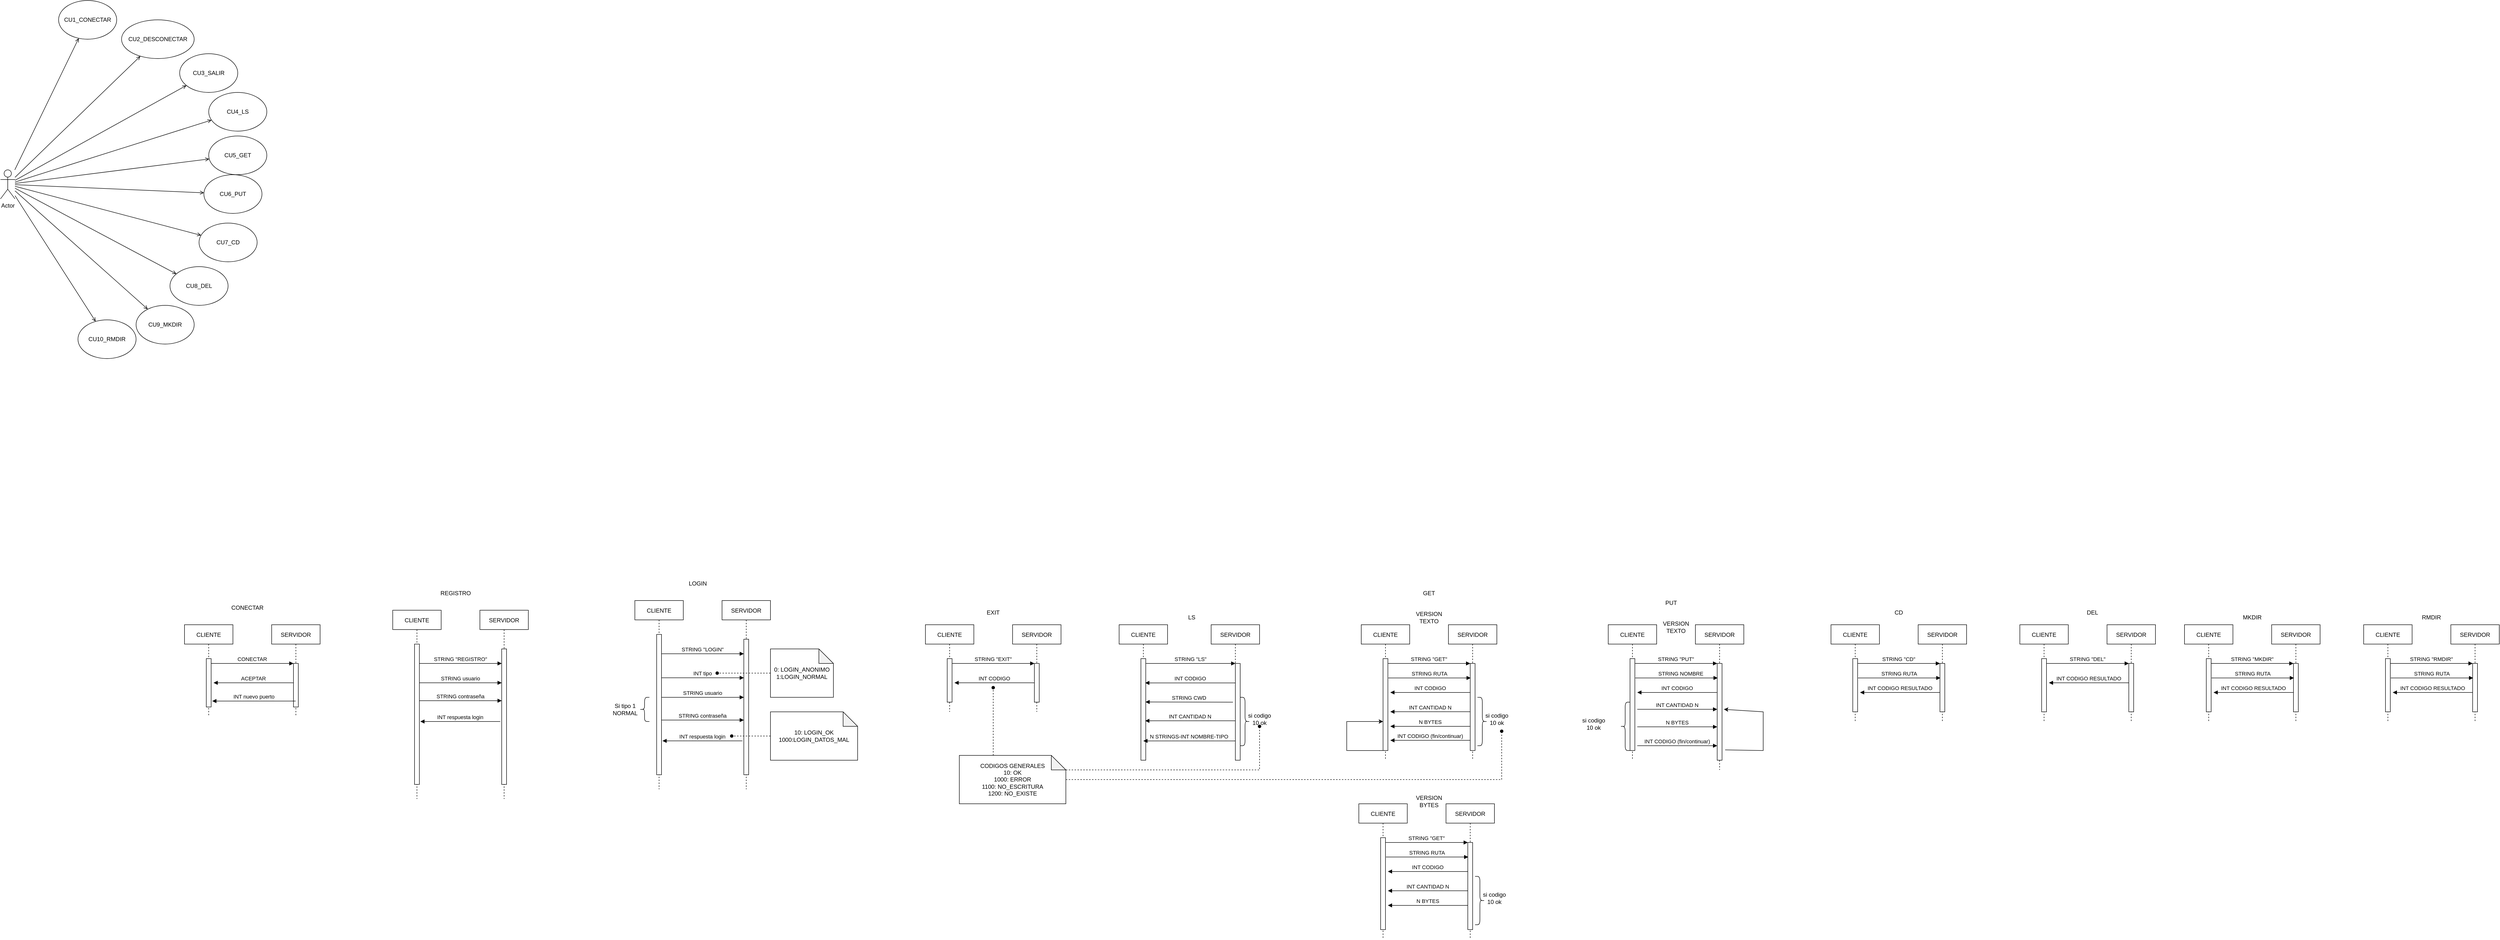 <mxfile version="20.6.2" type="device"><diagram id="siGR09fUICwrw4aRAdyt" name="Página-1"><mxGraphModel dx="1567" dy="921" grid="1" gridSize="10" guides="1" tooltips="1" connect="1" arrows="1" fold="1" page="1" pageScale="1" pageWidth="10000" pageHeight="10000" math="0" shadow="0"><root><mxCell id="0"/><mxCell id="1" parent="0"/><mxCell id="G65K9xq3bO0bzET8S1sZ-1" value="LS" style="text;html=1;strokeColor=none;fillColor=none;align=center;verticalAlign=middle;whiteSpace=wrap;rounded=0;" parent="1" vertex="1"><mxGeometry x="2720" y="1930" width="60" height="30" as="geometry"/></mxCell><mxCell id="G65K9xq3bO0bzET8S1sZ-2" value="GET" style="text;html=1;strokeColor=none;fillColor=none;align=center;verticalAlign=middle;whiteSpace=wrap;rounded=0;" parent="1" vertex="1"><mxGeometry x="3210" y="1880" width="60" height="30" as="geometry"/></mxCell><mxCell id="G65K9xq3bO0bzET8S1sZ-3" value="PUT" style="text;html=1;strokeColor=none;fillColor=none;align=center;verticalAlign=middle;whiteSpace=wrap;rounded=0;" parent="1" vertex="1"><mxGeometry x="3710" y="1900" width="60" height="30" as="geometry"/></mxCell><mxCell id="G65K9xq3bO0bzET8S1sZ-4" value="CD" style="text;html=1;strokeColor=none;fillColor=none;align=center;verticalAlign=middle;whiteSpace=wrap;rounded=0;" parent="1" vertex="1"><mxGeometry x="4180" y="1920" width="60" height="30" as="geometry"/></mxCell><mxCell id="G65K9xq3bO0bzET8S1sZ-5" value="DEL" style="text;html=1;strokeColor=none;fillColor=none;align=center;verticalAlign=middle;whiteSpace=wrap;rounded=0;" parent="1" vertex="1"><mxGeometry x="4580" y="1920" width="60" height="30" as="geometry"/></mxCell><mxCell id="G65K9xq3bO0bzET8S1sZ-6" value="RMDIR" style="text;html=1;strokeColor=none;fillColor=none;align=center;verticalAlign=middle;whiteSpace=wrap;rounded=0;" parent="1" vertex="1"><mxGeometry x="5280" y="1930" width="60" height="30" as="geometry"/></mxCell><mxCell id="G65K9xq3bO0bzET8S1sZ-8" value="LOGIN" style="text;html=1;strokeColor=none;fillColor=none;align=center;verticalAlign=middle;whiteSpace=wrap;rounded=0;" parent="1" vertex="1"><mxGeometry x="1700" y="1860" width="60" height="30" as="geometry"/></mxCell><mxCell id="G65K9xq3bO0bzET8S1sZ-9" value="CLIENTE" style="shape=umlLifeline;perimeter=lifelinePerimeter;container=1;collapsible=0;recursiveResize=0;rounded=0;shadow=0;strokeWidth=1;" parent="1" vertex="1"><mxGeometry x="1600" y="1910" width="100" height="390" as="geometry"/></mxCell><mxCell id="G65K9xq3bO0bzET8S1sZ-10" value="" style="points=[];perimeter=orthogonalPerimeter;rounded=0;shadow=0;strokeWidth=1;" parent="G65K9xq3bO0bzET8S1sZ-9" vertex="1"><mxGeometry x="45" y="70" width="10" height="290" as="geometry"/></mxCell><mxCell id="G65K9xq3bO0bzET8S1sZ-22" value="" style="shape=curlyBracket;whiteSpace=wrap;html=1;rounded=1;labelPosition=left;verticalLabelPosition=middle;align=right;verticalAlign=middle;size=0.5;" parent="G65K9xq3bO0bzET8S1sZ-9" vertex="1"><mxGeometry x="10" y="200" width="20" height="50" as="geometry"/></mxCell><mxCell id="G65K9xq3bO0bzET8S1sZ-13" value="SERVIDOR" style="shape=umlLifeline;perimeter=lifelinePerimeter;container=1;collapsible=0;recursiveResize=0;rounded=0;shadow=0;strokeWidth=1;" parent="1" vertex="1"><mxGeometry x="1780" y="1910" width="100" height="390" as="geometry"/></mxCell><mxCell id="G65K9xq3bO0bzET8S1sZ-14" value="" style="points=[];perimeter=orthogonalPerimeter;rounded=0;shadow=0;strokeWidth=1;" parent="G65K9xq3bO0bzET8S1sZ-13" vertex="1"><mxGeometry x="45" y="80" width="10" height="280" as="geometry"/></mxCell><mxCell id="G65K9xq3bO0bzET8S1sZ-19" value="INT tipo" style="verticalAlign=bottom;endArrow=block;entryX=0;entryY=0;shadow=0;strokeWidth=1;" parent="G65K9xq3bO0bzET8S1sZ-13" edge="1"><mxGeometry relative="1" as="geometry"><mxPoint x="-125" y="159.68" as="sourcePoint"/><mxPoint x="45" y="159.68" as="targetPoint"/></mxGeometry></mxCell><mxCell id="G65K9xq3bO0bzET8S1sZ-20" value="STRING usuario" style="verticalAlign=bottom;endArrow=block;entryX=0;entryY=0;shadow=0;strokeWidth=1;" parent="1" edge="1"><mxGeometry relative="1" as="geometry"><mxPoint x="1655" y="2110" as="sourcePoint"/><mxPoint x="1825" y="2110" as="targetPoint"/></mxGeometry></mxCell><mxCell id="G65K9xq3bO0bzET8S1sZ-21" value="STRING contraseña" style="verticalAlign=bottom;endArrow=block;entryX=0;entryY=0;shadow=0;strokeWidth=1;" parent="1" edge="1"><mxGeometry relative="1" as="geometry"><mxPoint x="1655" y="2157" as="sourcePoint"/><mxPoint x="1825" y="2157" as="targetPoint"/></mxGeometry></mxCell><mxCell id="G65K9xq3bO0bzET8S1sZ-23" value="Si tipo 1 NORMAL" style="text;html=1;strokeColor=none;fillColor=none;align=center;verticalAlign=middle;whiteSpace=wrap;rounded=0;" parent="1" vertex="1"><mxGeometry x="1550" y="2120" width="60" height="30" as="geometry"/></mxCell><mxCell id="G65K9xq3bO0bzET8S1sZ-25" style="edgeStyle=orthogonalEdgeStyle;rounded=0;orthogonalLoop=1;jettySize=auto;html=1;dashed=1;endArrow=oval;endFill=1;" parent="1" source="G65K9xq3bO0bzET8S1sZ-24" edge="1"><mxGeometry relative="1" as="geometry"><mxPoint x="1770" y="2060" as="targetPoint"/></mxGeometry></mxCell><mxCell id="G65K9xq3bO0bzET8S1sZ-24" value="0: LOGIN_ANONIMO&lt;br&gt;1:LOGIN_NORMAL" style="shape=note;whiteSpace=wrap;html=1;backgroundOutline=1;darkOpacity=0.05;" parent="1" vertex="1"><mxGeometry x="1880" y="2010" width="130" height="100" as="geometry"/></mxCell><mxCell id="G65K9xq3bO0bzET8S1sZ-26" value="INT respuesta login" style="verticalAlign=bottom;endArrow=block;entryX=1;entryY=0;shadow=0;strokeWidth=1;" parent="1" edge="1"><mxGeometry relative="1" as="geometry"><mxPoint x="1822" y="2200" as="sourcePoint"/><mxPoint x="1657" y="2200" as="targetPoint"/></mxGeometry></mxCell><mxCell id="G65K9xq3bO0bzET8S1sZ-27" style="edgeStyle=orthogonalEdgeStyle;rounded=0;orthogonalLoop=1;jettySize=auto;html=1;dashed=1;endArrow=oval;endFill=1;" parent="1" source="G65K9xq3bO0bzET8S1sZ-28" edge="1"><mxGeometry relative="1" as="geometry"><mxPoint x="1800" y="2190" as="targetPoint"/><Array as="points"><mxPoint x="1800" y="2190"/><mxPoint x="1800" y="2190"/></Array></mxGeometry></mxCell><mxCell id="G65K9xq3bO0bzET8S1sZ-28" value="10: LOGIN_OK&lt;br&gt;1000:LOGIN_DATOS_MAL&lt;br&gt;" style="shape=note;whiteSpace=wrap;html=1;backgroundOutline=1;darkOpacity=0.05;" parent="1" vertex="1"><mxGeometry x="1880" y="2140" width="180" height="100" as="geometry"/></mxCell><mxCell id="G65K9xq3bO0bzET8S1sZ-29" value="EXIT" style="text;html=1;strokeColor=none;fillColor=none;align=center;verticalAlign=middle;whiteSpace=wrap;rounded=0;" parent="1" vertex="1"><mxGeometry x="2310" y="1920" width="60" height="30" as="geometry"/></mxCell><mxCell id="G65K9xq3bO0bzET8S1sZ-30" value="CLIENTE" style="shape=umlLifeline;perimeter=lifelinePerimeter;container=1;collapsible=0;recursiveResize=0;rounded=0;shadow=0;strokeWidth=1;" parent="1" vertex="1"><mxGeometry x="2200" y="1960" width="100" height="180" as="geometry"/></mxCell><mxCell id="G65K9xq3bO0bzET8S1sZ-31" value="" style="points=[];perimeter=orthogonalPerimeter;rounded=0;shadow=0;strokeWidth=1;" parent="G65K9xq3bO0bzET8S1sZ-30" vertex="1"><mxGeometry x="45" y="70" width="10" height="90" as="geometry"/></mxCell><mxCell id="G65K9xq3bO0bzET8S1sZ-33" value="SERVIDOR" style="shape=umlLifeline;perimeter=lifelinePerimeter;container=1;collapsible=0;recursiveResize=0;rounded=0;shadow=0;strokeWidth=1;" parent="1" vertex="1"><mxGeometry x="2380" y="1960" width="100" height="180" as="geometry"/></mxCell><mxCell id="G65K9xq3bO0bzET8S1sZ-34" value="" style="points=[];perimeter=orthogonalPerimeter;rounded=0;shadow=0;strokeWidth=1;" parent="G65K9xq3bO0bzET8S1sZ-33" vertex="1"><mxGeometry x="45" y="80" width="10" height="80" as="geometry"/></mxCell><mxCell id="G65K9xq3bO0bzET8S1sZ-36" value="STRING &quot;EXIT&quot;" style="verticalAlign=bottom;endArrow=block;entryX=0;entryY=0;shadow=0;strokeWidth=1;" parent="1" source="G65K9xq3bO0bzET8S1sZ-31" target="G65K9xq3bO0bzET8S1sZ-34" edge="1"><mxGeometry relative="1" as="geometry"><mxPoint x="2355" y="2040" as="sourcePoint"/></mxGeometry></mxCell><mxCell id="G65K9xq3bO0bzET8S1sZ-37" value="INT CODIGO" style="verticalAlign=bottom;endArrow=block;entryX=1;entryY=0;shadow=0;strokeWidth=1;" parent="1" source="G65K9xq3bO0bzET8S1sZ-34" edge="1"><mxGeometry relative="1" as="geometry"><mxPoint x="2320" y="2080" as="sourcePoint"/><mxPoint x="2260" y="2080" as="targetPoint"/></mxGeometry></mxCell><mxCell id="G65K9xq3bO0bzET8S1sZ-46" value="CLIENTE" style="shape=umlLifeline;perimeter=lifelinePerimeter;container=1;collapsible=0;recursiveResize=0;rounded=0;shadow=0;strokeWidth=1;" parent="1" vertex="1"><mxGeometry x="2600" y="1960" width="100" height="280" as="geometry"/></mxCell><mxCell id="G65K9xq3bO0bzET8S1sZ-47" value="" style="points=[];perimeter=orthogonalPerimeter;rounded=0;shadow=0;strokeWidth=1;" parent="G65K9xq3bO0bzET8S1sZ-46" vertex="1"><mxGeometry x="45" y="70" width="10" height="210" as="geometry"/></mxCell><mxCell id="G65K9xq3bO0bzET8S1sZ-48" value="SERVIDOR" style="shape=umlLifeline;perimeter=lifelinePerimeter;container=1;collapsible=0;recursiveResize=0;rounded=0;shadow=0;strokeWidth=1;" parent="1" vertex="1"><mxGeometry x="2790" y="1960" width="100" height="280" as="geometry"/></mxCell><mxCell id="G65K9xq3bO0bzET8S1sZ-49" value="" style="points=[];perimeter=orthogonalPerimeter;rounded=0;shadow=0;strokeWidth=1;" parent="G65K9xq3bO0bzET8S1sZ-48" vertex="1"><mxGeometry x="50" y="80" width="10" height="200" as="geometry"/></mxCell><mxCell id="G65K9xq3bO0bzET8S1sZ-57" value="" style="shape=curlyBracket;whiteSpace=wrap;html=1;rounded=1;flipH=1;labelPosition=right;verticalLabelPosition=middle;align=left;verticalAlign=middle;" parent="G65K9xq3bO0bzET8S1sZ-48" vertex="1"><mxGeometry x="60" y="150" width="20" height="100" as="geometry"/></mxCell><mxCell id="G65K9xq3bO0bzET8S1sZ-59" value="STRING CWD" style="verticalAlign=bottom;endArrow=block;entryX=0.943;entryY=0.427;shadow=0;strokeWidth=1;entryDx=0;entryDy=0;entryPerimeter=0;" parent="G65K9xq3bO0bzET8S1sZ-48" target="G65K9xq3bO0bzET8S1sZ-47" edge="1"><mxGeometry relative="1" as="geometry"><mxPoint x="45" y="160" as="sourcePoint"/><mxPoint x="-120" y="160" as="targetPoint"/></mxGeometry></mxCell><mxCell id="G65K9xq3bO0bzET8S1sZ-50" value="STRING &quot;LS&quot;" style="verticalAlign=bottom;endArrow=block;entryX=0;entryY=0;shadow=0;strokeWidth=1;" parent="1" source="G65K9xq3bO0bzET8S1sZ-47" target="G65K9xq3bO0bzET8S1sZ-49" edge="1"><mxGeometry relative="1" as="geometry"><mxPoint x="2755" y="2040" as="sourcePoint"/></mxGeometry></mxCell><mxCell id="G65K9xq3bO0bzET8S1sZ-51" value="INT CODIGO" style="verticalAlign=bottom;endArrow=block;entryX=0.886;entryY=0.239;shadow=0;strokeWidth=1;entryDx=0;entryDy=0;entryPerimeter=0;" parent="1" source="G65K9xq3bO0bzET8S1sZ-49" target="G65K9xq3bO0bzET8S1sZ-47" edge="1"><mxGeometry relative="1" as="geometry"><mxPoint x="2720" y="2080" as="sourcePoint"/><mxPoint x="2660" y="2080" as="targetPoint"/></mxGeometry></mxCell><mxCell id="G65K9xq3bO0bzET8S1sZ-53" value="CODIGOS GENERALES&lt;br&gt;10: OK&lt;br&gt;1000: ERROR&lt;br&gt;1100: NO_ESCRITURA&lt;br&gt;1200: NO_EXISTE" style="shape=note;whiteSpace=wrap;html=1;backgroundOutline=1;darkOpacity=0.05;" parent="1" vertex="1"><mxGeometry x="2270" y="2230" width="220" height="100" as="geometry"/></mxCell><mxCell id="G65K9xq3bO0bzET8S1sZ-54" style="edgeStyle=orthogonalEdgeStyle;rounded=0;orthogonalLoop=1;jettySize=auto;html=1;dashed=1;endArrow=oval;endFill=1;" parent="1" source="G65K9xq3bO0bzET8S1sZ-53" edge="1"><mxGeometry relative="1" as="geometry"><mxPoint x="2340" y="2090" as="targetPoint"/><mxPoint x="1930.0" y="2250.043" as="sourcePoint"/><Array as="points"><mxPoint x="2340" y="2210"/><mxPoint x="2340" y="2210"/></Array></mxGeometry></mxCell><mxCell id="G65K9xq3bO0bzET8S1sZ-55" value="INT CANTIDAD N" style="verticalAlign=bottom;endArrow=block;entryX=0.886;entryY=0.612;shadow=0;strokeWidth=1;entryDx=0;entryDy=0;entryPerimeter=0;" parent="1" source="G65K9xq3bO0bzET8S1sZ-48" target="G65K9xq3bO0bzET8S1sZ-47" edge="1"><mxGeometry relative="1" as="geometry"><mxPoint x="2825" y="2160" as="sourcePoint"/><mxPoint x="2660" y="2160" as="targetPoint"/></mxGeometry></mxCell><mxCell id="G65K9xq3bO0bzET8S1sZ-58" value="si codigo 10 ok" style="text;html=1;strokeColor=none;fillColor=none;align=center;verticalAlign=middle;whiteSpace=wrap;rounded=0;" parent="1" vertex="1"><mxGeometry x="2860" y="2140" width="60" height="30" as="geometry"/></mxCell><mxCell id="G65K9xq3bO0bzET8S1sZ-56" value="N STRINGS-INT NOMBRE-TIPO" style="verticalAlign=bottom;endArrow=block;entryX=0.5;entryY=0.81;shadow=0;strokeWidth=1;entryDx=0;entryDy=0;entryPerimeter=0;" parent="1" source="G65K9xq3bO0bzET8S1sZ-48" target="G65K9xq3bO0bzET8S1sZ-47" edge="1"><mxGeometry relative="1" as="geometry"><mxPoint x="2825" y="2200" as="sourcePoint"/><mxPoint x="2660" y="2200" as="targetPoint"/></mxGeometry></mxCell><mxCell id="G65K9xq3bO0bzET8S1sZ-61" value="CLIENTE" style="shape=umlLifeline;perimeter=lifelinePerimeter;container=1;collapsible=0;recursiveResize=0;rounded=0;shadow=0;strokeWidth=1;" parent="1" vertex="1"><mxGeometry x="3100" y="1960" width="100" height="280" as="geometry"/></mxCell><mxCell id="G65K9xq3bO0bzET8S1sZ-62" value="" style="points=[];perimeter=orthogonalPerimeter;rounded=0;shadow=0;strokeWidth=1;" parent="G65K9xq3bO0bzET8S1sZ-61" vertex="1"><mxGeometry x="45" y="70" width="10" height="190" as="geometry"/></mxCell><mxCell id="VUnnAQBpTD60cogu-Hep-4" value="" style="endArrow=classic;html=1;rounded=0;" edge="1" parent="G65K9xq3bO0bzET8S1sZ-61" source="G65K9xq3bO0bzET8S1sZ-61" target="G65K9xq3bO0bzET8S1sZ-62"><mxGeometry width="50" height="50" relative="1" as="geometry"><mxPoint x="-107.46" y="243.8" as="sourcePoint"/><mxPoint x="-110" y="160" as="targetPoint"/><Array as="points"><mxPoint x="-30" y="260"/><mxPoint x="-30" y="200"/></Array></mxGeometry></mxCell><mxCell id="G65K9xq3bO0bzET8S1sZ-63" value="SERVIDOR" style="shape=umlLifeline;perimeter=lifelinePerimeter;container=1;collapsible=0;recursiveResize=0;rounded=0;shadow=0;strokeWidth=1;" parent="1" vertex="1"><mxGeometry x="3280" y="1960" width="100" height="280" as="geometry"/></mxCell><mxCell id="G65K9xq3bO0bzET8S1sZ-64" value="" style="points=[];perimeter=orthogonalPerimeter;rounded=0;shadow=0;strokeWidth=1;" parent="G65K9xq3bO0bzET8S1sZ-63" vertex="1"><mxGeometry x="45" y="80" width="10" height="180" as="geometry"/></mxCell><mxCell id="G65K9xq3bO0bzET8S1sZ-65" value="" style="shape=curlyBracket;whiteSpace=wrap;html=1;rounded=1;flipH=1;labelPosition=right;verticalLabelPosition=middle;align=left;verticalAlign=middle;" parent="G65K9xq3bO0bzET8S1sZ-63" vertex="1"><mxGeometry x="60" y="150" width="20" height="100" as="geometry"/></mxCell><mxCell id="G65K9xq3bO0bzET8S1sZ-68" value="INT CODIGO" style="verticalAlign=bottom;endArrow=block;entryX=1;entryY=0;shadow=0;strokeWidth=1;" parent="G65K9xq3bO0bzET8S1sZ-63" edge="1"><mxGeometry relative="1" as="geometry"><mxPoint x="45" y="140" as="sourcePoint"/><mxPoint x="-120" y="140" as="targetPoint"/></mxGeometry></mxCell><mxCell id="G65K9xq3bO0bzET8S1sZ-67" value="STRING &quot;GET&quot;" style="verticalAlign=bottom;endArrow=block;entryX=0;entryY=0;shadow=0;strokeWidth=1;" parent="1" source="G65K9xq3bO0bzET8S1sZ-62" target="G65K9xq3bO0bzET8S1sZ-64" edge="1"><mxGeometry relative="1" as="geometry"><mxPoint x="3255" y="2040" as="sourcePoint"/></mxGeometry></mxCell><mxCell id="G65K9xq3bO0bzET8S1sZ-70" value="N BYTES" style="verticalAlign=bottom;endArrow=block;entryX=1;entryY=0;shadow=0;strokeWidth=1;" parent="1" edge="1"><mxGeometry relative="1" as="geometry"><mxPoint x="3325" y="2170" as="sourcePoint"/><mxPoint x="3160" y="2170" as="targetPoint"/></mxGeometry></mxCell><mxCell id="G65K9xq3bO0bzET8S1sZ-71" value="STRING RUTA" style="verticalAlign=bottom;endArrow=block;entryX=0;entryY=0;shadow=0;strokeWidth=1;" parent="1" edge="1"><mxGeometry relative="1" as="geometry"><mxPoint x="3156" y="2070" as="sourcePoint"/><mxPoint x="3326" y="2070" as="targetPoint"/></mxGeometry></mxCell><mxCell id="G65K9xq3bO0bzET8S1sZ-69" value="INT CANTIDAD N" style="verticalAlign=bottom;endArrow=block;entryX=1;entryY=0;shadow=0;strokeWidth=1;" parent="1" edge="1"><mxGeometry relative="1" as="geometry"><mxPoint x="3325" y="2139.76" as="sourcePoint"/><mxPoint x="3160" y="2139.76" as="targetPoint"/></mxGeometry></mxCell><mxCell id="G65K9xq3bO0bzET8S1sZ-73" value="si codigo 10 ok" style="text;html=1;strokeColor=none;fillColor=none;align=center;verticalAlign=middle;whiteSpace=wrap;rounded=0;" parent="1" vertex="1"><mxGeometry x="3350" y="2140" width="60" height="30" as="geometry"/></mxCell><mxCell id="G65K9xq3bO0bzET8S1sZ-74" value="CLIENTE" style="shape=umlLifeline;perimeter=lifelinePerimeter;container=1;collapsible=0;recursiveResize=0;rounded=0;shadow=0;strokeWidth=1;" parent="1" vertex="1"><mxGeometry x="3610" y="1960" width="100" height="280" as="geometry"/></mxCell><mxCell id="G65K9xq3bO0bzET8S1sZ-75" value="" style="points=[];perimeter=orthogonalPerimeter;rounded=0;shadow=0;strokeWidth=1;" parent="G65K9xq3bO0bzET8S1sZ-74" vertex="1"><mxGeometry x="45" y="70" width="10" height="190" as="geometry"/></mxCell><mxCell id="G65K9xq3bO0bzET8S1sZ-78" value="" style="shape=curlyBracket;whiteSpace=wrap;html=1;rounded=1;flipH=1;labelPosition=right;verticalLabelPosition=middle;align=left;verticalAlign=middle;rotation=-180;" parent="G65K9xq3bO0bzET8S1sZ-74" vertex="1"><mxGeometry x="25" y="160" width="20" height="100" as="geometry"/></mxCell><mxCell id="G65K9xq3bO0bzET8S1sZ-76" value="SERVIDOR" style="shape=umlLifeline;perimeter=lifelinePerimeter;container=1;collapsible=0;recursiveResize=0;rounded=0;shadow=0;strokeWidth=1;" parent="1" vertex="1"><mxGeometry x="3790" y="1960" width="100" height="300" as="geometry"/></mxCell><mxCell id="G65K9xq3bO0bzET8S1sZ-77" value="" style="points=[];perimeter=orthogonalPerimeter;rounded=0;shadow=0;strokeWidth=1;" parent="G65K9xq3bO0bzET8S1sZ-76" vertex="1"><mxGeometry x="45" y="80" width="10" height="200" as="geometry"/></mxCell><mxCell id="G65K9xq3bO0bzET8S1sZ-79" value="INT CODIGO" style="verticalAlign=bottom;endArrow=block;entryX=1;entryY=0;shadow=0;strokeWidth=1;" parent="G65K9xq3bO0bzET8S1sZ-76" edge="1"><mxGeometry relative="1" as="geometry"><mxPoint x="45" y="140" as="sourcePoint"/><mxPoint x="-120" y="140" as="targetPoint"/></mxGeometry></mxCell><mxCell id="VUnnAQBpTD60cogu-Hep-3" value="" style="endArrow=classic;html=1;rounded=0;exitX=1.641;exitY=0.893;exitDx=0;exitDy=0;exitPerimeter=0;entryX=1.387;entryY=0.474;entryDx=0;entryDy=0;entryPerimeter=0;" edge="1" parent="G65K9xq3bO0bzET8S1sZ-76" source="G65K9xq3bO0bzET8S1sZ-77" target="G65K9xq3bO0bzET8S1sZ-77"><mxGeometry width="50" height="50" relative="1" as="geometry"><mxPoint x="-110" y="200" as="sourcePoint"/><mxPoint x="130" y="200" as="targetPoint"/><Array as="points"><mxPoint x="140" y="260"/><mxPoint x="140" y="180"/></Array></mxGeometry></mxCell><mxCell id="G65K9xq3bO0bzET8S1sZ-80" value="STRING &quot;PUT&quot;" style="verticalAlign=bottom;endArrow=block;entryX=0;entryY=0;shadow=0;strokeWidth=1;" parent="1" source="G65K9xq3bO0bzET8S1sZ-75" target="G65K9xq3bO0bzET8S1sZ-77" edge="1"><mxGeometry relative="1" as="geometry"><mxPoint x="3765" y="2040" as="sourcePoint"/></mxGeometry></mxCell><mxCell id="G65K9xq3bO0bzET8S1sZ-81" value="N BYTES" style="verticalAlign=bottom;endArrow=none;entryX=1;entryY=0;shadow=0;strokeWidth=1;endFill=0;startArrow=block;startFill=1;" parent="1" edge="1"><mxGeometry relative="1" as="geometry"><mxPoint x="3835" y="2171" as="sourcePoint"/><mxPoint x="3670" y="2171" as="targetPoint"/></mxGeometry></mxCell><mxCell id="G65K9xq3bO0bzET8S1sZ-82" value="STRING NOMBRE" style="verticalAlign=bottom;endArrow=block;entryX=0;entryY=0;shadow=0;strokeWidth=1;" parent="1" edge="1"><mxGeometry x="0.106" relative="1" as="geometry"><mxPoint x="3666" y="2070" as="sourcePoint"/><mxPoint x="3836" y="2070" as="targetPoint"/><mxPoint as="offset"/></mxGeometry></mxCell><mxCell id="G65K9xq3bO0bzET8S1sZ-83" value="INT CANTIDAD N" style="verticalAlign=bottom;endArrow=none;entryX=1;entryY=0;shadow=0;strokeWidth=1;startArrow=block;startFill=1;endFill=0;" parent="1" edge="1"><mxGeometry relative="1" as="geometry"><mxPoint x="3835" y="2134.76" as="sourcePoint"/><mxPoint x="3670" y="2134.76" as="targetPoint"/></mxGeometry></mxCell><mxCell id="G65K9xq3bO0bzET8S1sZ-85" value="si codigo 10 ok" style="text;html=1;strokeColor=none;fillColor=none;align=center;verticalAlign=middle;whiteSpace=wrap;rounded=0;" parent="1" vertex="1"><mxGeometry x="3550" y="2150" width="60" height="30" as="geometry"/></mxCell><mxCell id="G65K9xq3bO0bzET8S1sZ-86" value="CLIENTE" style="shape=umlLifeline;perimeter=lifelinePerimeter;container=1;collapsible=0;recursiveResize=0;rounded=0;shadow=0;strokeWidth=1;" parent="1" vertex="1"><mxGeometry x="4070" y="1960" width="100" height="200" as="geometry"/></mxCell><mxCell id="G65K9xq3bO0bzET8S1sZ-87" value="" style="points=[];perimeter=orthogonalPerimeter;rounded=0;shadow=0;strokeWidth=1;" parent="G65K9xq3bO0bzET8S1sZ-86" vertex="1"><mxGeometry x="45" y="70" width="10" height="110" as="geometry"/></mxCell><mxCell id="G65K9xq3bO0bzET8S1sZ-88" value="SERVIDOR" style="shape=umlLifeline;perimeter=lifelinePerimeter;container=1;collapsible=0;recursiveResize=0;rounded=0;shadow=0;strokeWidth=1;" parent="1" vertex="1"><mxGeometry x="4250" y="1960" width="100" height="200" as="geometry"/></mxCell><mxCell id="G65K9xq3bO0bzET8S1sZ-89" value="" style="points=[];perimeter=orthogonalPerimeter;rounded=0;shadow=0;strokeWidth=1;" parent="G65K9xq3bO0bzET8S1sZ-88" vertex="1"><mxGeometry x="45" y="80" width="10" height="100" as="geometry"/></mxCell><mxCell id="G65K9xq3bO0bzET8S1sZ-91" value="INT CODIGO RESULTADO" style="verticalAlign=bottom;endArrow=block;entryX=1;entryY=0;shadow=0;strokeWidth=1;" parent="G65K9xq3bO0bzET8S1sZ-88" edge="1"><mxGeometry relative="1" as="geometry"><mxPoint x="45" y="140" as="sourcePoint"/><mxPoint x="-120" y="140" as="targetPoint"/></mxGeometry></mxCell><mxCell id="G65K9xq3bO0bzET8S1sZ-92" value="STRING &quot;CD&quot;" style="verticalAlign=bottom;endArrow=block;entryX=0;entryY=0;shadow=0;strokeWidth=1;" parent="1" source="G65K9xq3bO0bzET8S1sZ-87" target="G65K9xq3bO0bzET8S1sZ-89" edge="1"><mxGeometry relative="1" as="geometry"><mxPoint x="4225" y="2040" as="sourcePoint"/></mxGeometry></mxCell><mxCell id="G65K9xq3bO0bzET8S1sZ-94" value="STRING RUTA" style="verticalAlign=bottom;endArrow=block;entryX=0;entryY=0;shadow=0;strokeWidth=1;" parent="1" edge="1"><mxGeometry relative="1" as="geometry"><mxPoint x="4126" y="2070" as="sourcePoint"/><mxPoint x="4296" y="2070" as="targetPoint"/></mxGeometry></mxCell><mxCell id="G65K9xq3bO0bzET8S1sZ-96" value="CLIENTE" style="shape=umlLifeline;perimeter=lifelinePerimeter;container=1;collapsible=0;recursiveResize=0;rounded=0;shadow=0;strokeWidth=1;" parent="1" vertex="1"><mxGeometry x="4460" y="1960" width="100" height="200" as="geometry"/></mxCell><mxCell id="G65K9xq3bO0bzET8S1sZ-97" value="" style="points=[];perimeter=orthogonalPerimeter;rounded=0;shadow=0;strokeWidth=1;" parent="G65K9xq3bO0bzET8S1sZ-96" vertex="1"><mxGeometry x="45" y="70" width="10" height="110" as="geometry"/></mxCell><mxCell id="G65K9xq3bO0bzET8S1sZ-98" value="SERVIDOR" style="shape=umlLifeline;perimeter=lifelinePerimeter;container=1;collapsible=0;recursiveResize=0;rounded=0;shadow=0;strokeWidth=1;" parent="1" vertex="1"><mxGeometry x="4640" y="1960" width="100" height="200" as="geometry"/></mxCell><mxCell id="G65K9xq3bO0bzET8S1sZ-99" value="" style="points=[];perimeter=orthogonalPerimeter;rounded=0;shadow=0;strokeWidth=1;" parent="G65K9xq3bO0bzET8S1sZ-98" vertex="1"><mxGeometry x="45" y="80" width="10" height="100" as="geometry"/></mxCell><mxCell id="G65K9xq3bO0bzET8S1sZ-100" value="INT CODIGO RESULTADO" style="verticalAlign=bottom;endArrow=block;entryX=1;entryY=0;shadow=0;strokeWidth=1;" parent="G65K9xq3bO0bzET8S1sZ-98" edge="1"><mxGeometry relative="1" as="geometry"><mxPoint x="45" y="120" as="sourcePoint"/><mxPoint x="-120" y="120" as="targetPoint"/></mxGeometry></mxCell><mxCell id="G65K9xq3bO0bzET8S1sZ-101" value="STRING &quot;DEL&quot;" style="verticalAlign=bottom;endArrow=block;entryX=0;entryY=0;shadow=0;strokeWidth=1;" parent="1" source="G65K9xq3bO0bzET8S1sZ-97" target="G65K9xq3bO0bzET8S1sZ-99" edge="1"><mxGeometry relative="1" as="geometry"><mxPoint x="4615" y="2040" as="sourcePoint"/></mxGeometry></mxCell><mxCell id="G65K9xq3bO0bzET8S1sZ-103" value="CLIENTE" style="shape=umlLifeline;perimeter=lifelinePerimeter;container=1;collapsible=0;recursiveResize=0;rounded=0;shadow=0;strokeWidth=1;" parent="1" vertex="1"><mxGeometry x="5170" y="1960" width="100" height="200" as="geometry"/></mxCell><mxCell id="G65K9xq3bO0bzET8S1sZ-104" value="" style="points=[];perimeter=orthogonalPerimeter;rounded=0;shadow=0;strokeWidth=1;" parent="G65K9xq3bO0bzET8S1sZ-103" vertex="1"><mxGeometry x="45" y="70" width="10" height="110" as="geometry"/></mxCell><mxCell id="G65K9xq3bO0bzET8S1sZ-105" value="SERVIDOR" style="shape=umlLifeline;perimeter=lifelinePerimeter;container=1;collapsible=0;recursiveResize=0;rounded=0;shadow=0;strokeWidth=1;" parent="1" vertex="1"><mxGeometry x="5350" y="1960" width="100" height="200" as="geometry"/></mxCell><mxCell id="G65K9xq3bO0bzET8S1sZ-106" value="" style="points=[];perimeter=orthogonalPerimeter;rounded=0;shadow=0;strokeWidth=1;" parent="G65K9xq3bO0bzET8S1sZ-105" vertex="1"><mxGeometry x="45" y="80" width="10" height="100" as="geometry"/></mxCell><mxCell id="G65K9xq3bO0bzET8S1sZ-107" value="INT CODIGO RESULTADO" style="verticalAlign=bottom;endArrow=block;entryX=1;entryY=0;shadow=0;strokeWidth=1;" parent="G65K9xq3bO0bzET8S1sZ-105" edge="1"><mxGeometry relative="1" as="geometry"><mxPoint x="45" y="140" as="sourcePoint"/><mxPoint x="-120" y="140" as="targetPoint"/></mxGeometry></mxCell><mxCell id="G65K9xq3bO0bzET8S1sZ-108" value="STRING &quot;RMDIR&quot;" style="verticalAlign=bottom;endArrow=block;entryX=0;entryY=0;shadow=0;strokeWidth=1;" parent="1" source="G65K9xq3bO0bzET8S1sZ-104" target="G65K9xq3bO0bzET8S1sZ-106" edge="1"><mxGeometry relative="1" as="geometry"><mxPoint x="5325" y="2040" as="sourcePoint"/></mxGeometry></mxCell><mxCell id="G65K9xq3bO0bzET8S1sZ-109" value="STRING RUTA" style="verticalAlign=bottom;endArrow=block;entryX=0;entryY=0;shadow=0;strokeWidth=1;" parent="1" edge="1"><mxGeometry relative="1" as="geometry"><mxPoint x="5226" y="2070" as="sourcePoint"/><mxPoint x="5396" y="2070" as="targetPoint"/></mxGeometry></mxCell><mxCell id="G65K9xq3bO0bzET8S1sZ-110" value="MKDIR" style="text;html=1;strokeColor=none;fillColor=none;align=center;verticalAlign=middle;whiteSpace=wrap;rounded=0;" parent="1" vertex="1"><mxGeometry x="4910" y="1930" width="60" height="30" as="geometry"/></mxCell><mxCell id="G65K9xq3bO0bzET8S1sZ-111" value="CLIENTE" style="shape=umlLifeline;perimeter=lifelinePerimeter;container=1;collapsible=0;recursiveResize=0;rounded=0;shadow=0;strokeWidth=1;" parent="1" vertex="1"><mxGeometry x="4800" y="1960" width="100" height="200" as="geometry"/></mxCell><mxCell id="G65K9xq3bO0bzET8S1sZ-112" value="" style="points=[];perimeter=orthogonalPerimeter;rounded=0;shadow=0;strokeWidth=1;" parent="G65K9xq3bO0bzET8S1sZ-111" vertex="1"><mxGeometry x="45" y="70" width="10" height="110" as="geometry"/></mxCell><mxCell id="G65K9xq3bO0bzET8S1sZ-113" value="SERVIDOR" style="shape=umlLifeline;perimeter=lifelinePerimeter;container=1;collapsible=0;recursiveResize=0;rounded=0;shadow=0;strokeWidth=1;" parent="1" vertex="1"><mxGeometry x="4980" y="1960" width="100" height="200" as="geometry"/></mxCell><mxCell id="G65K9xq3bO0bzET8S1sZ-114" value="" style="points=[];perimeter=orthogonalPerimeter;rounded=0;shadow=0;strokeWidth=1;" parent="G65K9xq3bO0bzET8S1sZ-113" vertex="1"><mxGeometry x="45" y="80" width="10" height="100" as="geometry"/></mxCell><mxCell id="G65K9xq3bO0bzET8S1sZ-115" value="INT CODIGO RESULTADO" style="verticalAlign=bottom;endArrow=block;entryX=1;entryY=0;shadow=0;strokeWidth=1;" parent="G65K9xq3bO0bzET8S1sZ-113" edge="1"><mxGeometry relative="1" as="geometry"><mxPoint x="45" y="140" as="sourcePoint"/><mxPoint x="-120" y="140" as="targetPoint"/></mxGeometry></mxCell><mxCell id="G65K9xq3bO0bzET8S1sZ-116" value="STRING &quot;MKDIR&quot;" style="verticalAlign=bottom;endArrow=block;entryX=0;entryY=0;shadow=0;strokeWidth=1;" parent="1" source="G65K9xq3bO0bzET8S1sZ-112" target="G65K9xq3bO0bzET8S1sZ-114" edge="1"><mxGeometry relative="1" as="geometry"><mxPoint x="4955" y="2040" as="sourcePoint"/></mxGeometry></mxCell><mxCell id="G65K9xq3bO0bzET8S1sZ-117" value="STRING RUTA" style="verticalAlign=bottom;endArrow=block;entryX=0;entryY=0;shadow=0;strokeWidth=1;" parent="1" edge="1"><mxGeometry relative="1" as="geometry"><mxPoint x="4856" y="2070" as="sourcePoint"/><mxPoint x="5026" y="2070" as="targetPoint"/></mxGeometry></mxCell><mxCell id="G65K9xq3bO0bzET8S1sZ-118" style="edgeStyle=orthogonalEdgeStyle;rounded=0;orthogonalLoop=1;jettySize=auto;html=1;dashed=1;endArrow=oval;endFill=1;" parent="1" source="G65K9xq3bO0bzET8S1sZ-53" edge="1"><mxGeometry relative="1" as="geometry"><mxPoint x="3390" y="2180" as="targetPoint"/><mxPoint x="2350.0" y="2240" as="sourcePoint"/><Array as="points"><mxPoint x="3390" y="2280"/></Array></mxGeometry></mxCell><mxCell id="G65K9xq3bO0bzET8S1sZ-119" style="edgeStyle=orthogonalEdgeStyle;rounded=0;orthogonalLoop=1;jettySize=auto;html=1;dashed=1;endArrow=oval;endFill=1;entryX=0.5;entryY=1;entryDx=0;entryDy=0;" parent="1" source="G65K9xq3bO0bzET8S1sZ-53" target="G65K9xq3bO0bzET8S1sZ-58" edge="1"><mxGeometry relative="1" as="geometry"><mxPoint x="3400" y="2190" as="targetPoint"/><mxPoint x="2500" y="2290" as="sourcePoint"/><Array as="points"><mxPoint x="2890" y="2260"/></Array></mxGeometry></mxCell><mxCell id="G65K9xq3bO0bzET8S1sZ-123" style="edgeStyle=none;rounded=0;orthogonalLoop=1;jettySize=auto;html=1;startArrow=none;startFill=0;endArrow=open;endFill=0;" parent="1" source="G65K9xq3bO0bzET8S1sZ-121" target="G65K9xq3bO0bzET8S1sZ-124" edge="1"><mxGeometry relative="1" as="geometry"><mxPoint x="720" y="860" as="targetPoint"/></mxGeometry></mxCell><mxCell id="G65K9xq3bO0bzET8S1sZ-125" style="edgeStyle=none;rounded=0;orthogonalLoop=1;jettySize=auto;html=1;startArrow=none;startFill=0;endArrow=open;endFill=0;" parent="1" source="G65K9xq3bO0bzET8S1sZ-121" target="G65K9xq3bO0bzET8S1sZ-126" edge="1"><mxGeometry relative="1" as="geometry"><mxPoint x="690" y="870" as="targetPoint"/></mxGeometry></mxCell><mxCell id="G65K9xq3bO0bzET8S1sZ-127" style="edgeStyle=none;rounded=0;orthogonalLoop=1;jettySize=auto;html=1;startArrow=none;startFill=0;endArrow=open;endFill=0;" parent="1" source="G65K9xq3bO0bzET8S1sZ-121" target="G65K9xq3bO0bzET8S1sZ-128" edge="1"><mxGeometry relative="1" as="geometry"><mxPoint x="690" y="870" as="targetPoint"/></mxGeometry></mxCell><mxCell id="G65K9xq3bO0bzET8S1sZ-129" style="edgeStyle=none;rounded=0;orthogonalLoop=1;jettySize=auto;html=1;startArrow=none;startFill=0;endArrow=open;endFill=0;" parent="1" source="G65K9xq3bO0bzET8S1sZ-121" target="G65K9xq3bO0bzET8S1sZ-130" edge="1"><mxGeometry relative="1" as="geometry"><mxPoint x="690" y="960" as="targetPoint"/></mxGeometry></mxCell><mxCell id="G65K9xq3bO0bzET8S1sZ-131" style="edgeStyle=none;rounded=0;orthogonalLoop=1;jettySize=auto;html=1;startArrow=none;startFill=0;endArrow=open;endFill=0;" parent="1" source="G65K9xq3bO0bzET8S1sZ-121" target="G65K9xq3bO0bzET8S1sZ-132" edge="1"><mxGeometry relative="1" as="geometry"><mxPoint x="760" y="1010" as="targetPoint"/></mxGeometry></mxCell><mxCell id="G65K9xq3bO0bzET8S1sZ-133" style="edgeStyle=none;rounded=0;orthogonalLoop=1;jettySize=auto;html=1;startArrow=none;startFill=0;endArrow=open;endFill=0;" parent="1" source="G65K9xq3bO0bzET8S1sZ-121" target="G65K9xq3bO0bzET8S1sZ-134" edge="1"><mxGeometry relative="1" as="geometry"><mxPoint x="750" y="1080" as="targetPoint"/></mxGeometry></mxCell><mxCell id="G65K9xq3bO0bzET8S1sZ-135" style="edgeStyle=none;rounded=0;orthogonalLoop=1;jettySize=auto;html=1;startArrow=none;startFill=0;endArrow=open;endFill=0;" parent="1" source="G65K9xq3bO0bzET8S1sZ-121" target="G65K9xq3bO0bzET8S1sZ-136" edge="1"><mxGeometry relative="1" as="geometry"><mxPoint x="710" y="1180" as="targetPoint"/></mxGeometry></mxCell><mxCell id="G65K9xq3bO0bzET8S1sZ-137" style="edgeStyle=none;rounded=0;orthogonalLoop=1;jettySize=auto;html=1;startArrow=none;startFill=0;endArrow=open;endFill=0;" parent="1" source="G65K9xq3bO0bzET8S1sZ-121" target="G65K9xq3bO0bzET8S1sZ-138" edge="1"><mxGeometry relative="1" as="geometry"><mxPoint x="700" y="1260" as="targetPoint"/></mxGeometry></mxCell><mxCell id="G65K9xq3bO0bzET8S1sZ-139" style="edgeStyle=none;rounded=0;orthogonalLoop=1;jettySize=auto;html=1;startArrow=none;startFill=0;endArrow=open;endFill=0;" parent="1" source="G65K9xq3bO0bzET8S1sZ-121" target="G65K9xq3bO0bzET8S1sZ-140" edge="1"><mxGeometry relative="1" as="geometry"><mxPoint x="620" y="1320" as="targetPoint"/></mxGeometry></mxCell><mxCell id="G65K9xq3bO0bzET8S1sZ-141" style="edgeStyle=none;rounded=0;orthogonalLoop=1;jettySize=auto;html=1;startArrow=none;startFill=0;endArrow=open;endFill=0;" parent="1" source="G65K9xq3bO0bzET8S1sZ-121" target="G65K9xq3bO0bzET8S1sZ-142" edge="1"><mxGeometry relative="1" as="geometry"><mxPoint x="530" y="1350" as="targetPoint"/></mxGeometry></mxCell><mxCell id="G65K9xq3bO0bzET8S1sZ-121" value="Actor" style="shape=umlActor;verticalLabelPosition=bottom;verticalAlign=top;html=1;outlineConnect=0;" parent="1" vertex="1"><mxGeometry x="290" y="1020" width="30" height="60" as="geometry"/></mxCell><mxCell id="G65K9xq3bO0bzET8S1sZ-124" value="CU1_CONECTAR" style="ellipse;whiteSpace=wrap;html=1;" parent="1" vertex="1"><mxGeometry x="410" y="670" width="120" height="80" as="geometry"/></mxCell><mxCell id="G65K9xq3bO0bzET8S1sZ-126" value="CU2_DESCONECTAR" style="ellipse;whiteSpace=wrap;html=1;" parent="1" vertex="1"><mxGeometry x="540" y="710" width="150" height="80" as="geometry"/></mxCell><mxCell id="G65K9xq3bO0bzET8S1sZ-128" value="CU3_SALIR" style="ellipse;whiteSpace=wrap;html=1;" parent="1" vertex="1"><mxGeometry x="660" y="780" width="120" height="80" as="geometry"/></mxCell><mxCell id="G65K9xq3bO0bzET8S1sZ-130" value="CU4_LS" style="ellipse;whiteSpace=wrap;html=1;" parent="1" vertex="1"><mxGeometry x="720" y="860" width="120" height="80" as="geometry"/></mxCell><mxCell id="G65K9xq3bO0bzET8S1sZ-132" value="CU5_GET" style="ellipse;whiteSpace=wrap;html=1;" parent="1" vertex="1"><mxGeometry x="720" y="950" width="120" height="80" as="geometry"/></mxCell><mxCell id="G65K9xq3bO0bzET8S1sZ-134" value="CU6_PUT" style="ellipse;whiteSpace=wrap;html=1;" parent="1" vertex="1"><mxGeometry x="710" y="1030" width="120" height="80" as="geometry"/></mxCell><mxCell id="G65K9xq3bO0bzET8S1sZ-136" value="CU7_CD" style="ellipse;whiteSpace=wrap;html=1;" parent="1" vertex="1"><mxGeometry x="700" y="1130" width="120" height="80" as="geometry"/></mxCell><mxCell id="G65K9xq3bO0bzET8S1sZ-138" value="CU8_DEL" style="ellipse;whiteSpace=wrap;html=1;" parent="1" vertex="1"><mxGeometry x="640" y="1220" width="120" height="80" as="geometry"/></mxCell><mxCell id="G65K9xq3bO0bzET8S1sZ-140" value="CU9_MKDIR" style="ellipse;whiteSpace=wrap;html=1;" parent="1" vertex="1"><mxGeometry x="570" y="1300" width="120" height="80" as="geometry"/></mxCell><mxCell id="G65K9xq3bO0bzET8S1sZ-142" value="CU10_RMDIR" style="ellipse;whiteSpace=wrap;html=1;" parent="1" vertex="1"><mxGeometry x="450" y="1330" width="120" height="80" as="geometry"/></mxCell><mxCell id="hbRWo1IAm2r7H_GKPkXh-1" value="CONECTAR" style="text;html=1;strokeColor=none;fillColor=none;align=center;verticalAlign=middle;whiteSpace=wrap;rounded=0;" parent="1" vertex="1"><mxGeometry x="770" y="1910" width="60" height="30" as="geometry"/></mxCell><mxCell id="hbRWo1IAm2r7H_GKPkXh-2" value="CLIENTE" style="shape=umlLifeline;perimeter=lifelinePerimeter;container=1;collapsible=0;recursiveResize=0;rounded=0;shadow=0;strokeWidth=1;" parent="1" vertex="1"><mxGeometry x="670" y="1960" width="100" height="190" as="geometry"/></mxCell><mxCell id="hbRWo1IAm2r7H_GKPkXh-3" value="" style="points=[];perimeter=orthogonalPerimeter;rounded=0;shadow=0;strokeWidth=1;" parent="hbRWo1IAm2r7H_GKPkXh-2" vertex="1"><mxGeometry x="45" y="70" width="10" height="100" as="geometry"/></mxCell><mxCell id="hbRWo1IAm2r7H_GKPkXh-5" value="SERVIDOR" style="shape=umlLifeline;perimeter=lifelinePerimeter;container=1;collapsible=0;recursiveResize=0;rounded=0;shadow=0;strokeWidth=1;" parent="1" vertex="1"><mxGeometry x="850" y="1960" width="100" height="190" as="geometry"/></mxCell><mxCell id="hbRWo1IAm2r7H_GKPkXh-6" value="" style="points=[];perimeter=orthogonalPerimeter;rounded=0;shadow=0;strokeWidth=1;" parent="hbRWo1IAm2r7H_GKPkXh-5" vertex="1"><mxGeometry x="45" y="80" width="10" height="90" as="geometry"/></mxCell><mxCell id="hbRWo1IAm2r7H_GKPkXh-8" value="CONECTAR" style="verticalAlign=bottom;endArrow=block;entryX=0;entryY=0;shadow=0;strokeWidth=1;" parent="1" source="hbRWo1IAm2r7H_GKPkXh-3" target="hbRWo1IAm2r7H_GKPkXh-6" edge="1"><mxGeometry relative="1" as="geometry"><mxPoint x="825" y="2040" as="sourcePoint"/></mxGeometry></mxCell><mxCell id="hbRWo1IAm2r7H_GKPkXh-9" value="ACEPTAR" style="verticalAlign=bottom;endArrow=block;entryX=1;entryY=0;shadow=0;strokeWidth=1;" parent="1" source="hbRWo1IAm2r7H_GKPkXh-6" edge="1"><mxGeometry relative="1" as="geometry"><mxPoint x="790" y="2080" as="sourcePoint"/><mxPoint x="730" y="2080" as="targetPoint"/></mxGeometry></mxCell><mxCell id="hbRWo1IAm2r7H_GKPkXh-18" value="STRING &quot;LOGIN&quot;" style="verticalAlign=bottom;endArrow=block;entryX=0;entryY=0;shadow=0;strokeWidth=1;" parent="1" edge="1"><mxGeometry relative="1" as="geometry"><mxPoint x="1655" y="2020" as="sourcePoint"/><mxPoint x="1825" y="2020" as="targetPoint"/></mxGeometry></mxCell><mxCell id="hbRWo1IAm2r7H_GKPkXh-7" value="INT nuevo puerto" style="verticalAlign=bottom;endArrow=block;entryX=1.232;entryY=0.319;shadow=0;strokeWidth=1;entryDx=0;entryDy=0;entryPerimeter=0;" parent="1" edge="1"><mxGeometry relative="1" as="geometry"><mxPoint x="899.5" y="2117.7" as="sourcePoint"/><mxPoint x="727.32" y="2117.7" as="targetPoint"/></mxGeometry></mxCell><mxCell id="hbRWo1IAm2r7H_GKPkXh-19" value="REGISTRO" style="text;html=1;strokeColor=none;fillColor=none;align=center;verticalAlign=middle;whiteSpace=wrap;rounded=0;" parent="1" vertex="1"><mxGeometry x="1200" y="1880" width="60" height="30" as="geometry"/></mxCell><mxCell id="hbRWo1IAm2r7H_GKPkXh-20" value="CLIENTE" style="shape=umlLifeline;perimeter=lifelinePerimeter;container=1;collapsible=0;recursiveResize=0;rounded=0;shadow=0;strokeWidth=1;" parent="1" vertex="1"><mxGeometry x="1100" y="1930" width="100" height="390" as="geometry"/></mxCell><mxCell id="hbRWo1IAm2r7H_GKPkXh-21" value="" style="points=[];perimeter=orthogonalPerimeter;rounded=0;shadow=0;strokeWidth=1;" parent="hbRWo1IAm2r7H_GKPkXh-20" vertex="1"><mxGeometry x="45" y="70" width="10" height="290" as="geometry"/></mxCell><mxCell id="hbRWo1IAm2r7H_GKPkXh-23" value="SERVIDOR" style="shape=umlLifeline;perimeter=lifelinePerimeter;container=1;collapsible=0;recursiveResize=0;rounded=0;shadow=0;strokeWidth=1;" parent="1" vertex="1"><mxGeometry x="1280" y="1930" width="100" height="390" as="geometry"/></mxCell><mxCell id="hbRWo1IAm2r7H_GKPkXh-24" value="" style="points=[];perimeter=orthogonalPerimeter;rounded=0;shadow=0;strokeWidth=1;" parent="hbRWo1IAm2r7H_GKPkXh-23" vertex="1"><mxGeometry x="45" y="80" width="10" height="280" as="geometry"/></mxCell><mxCell id="hbRWo1IAm2r7H_GKPkXh-26" value="STRING usuario" style="verticalAlign=bottom;endArrow=block;entryX=0;entryY=0;shadow=0;strokeWidth=1;" parent="1" edge="1"><mxGeometry relative="1" as="geometry"><mxPoint x="1155" y="2080" as="sourcePoint"/><mxPoint x="1325" y="2080" as="targetPoint"/></mxGeometry></mxCell><mxCell id="hbRWo1IAm2r7H_GKPkXh-27" value="STRING contraseña" style="verticalAlign=bottom;endArrow=block;entryX=0;entryY=0;shadow=0;strokeWidth=1;" parent="1" edge="1"><mxGeometry relative="1" as="geometry"><mxPoint x="1155" y="2117" as="sourcePoint"/><mxPoint x="1325" y="2117" as="targetPoint"/></mxGeometry></mxCell><mxCell id="hbRWo1IAm2r7H_GKPkXh-31" value="INT respuesta login" style="verticalAlign=bottom;endArrow=block;entryX=1;entryY=0;shadow=0;strokeWidth=1;" parent="1" edge="1"><mxGeometry relative="1" as="geometry"><mxPoint x="1322" y="2160" as="sourcePoint"/><mxPoint x="1157" y="2160" as="targetPoint"/></mxGeometry></mxCell><mxCell id="hbRWo1IAm2r7H_GKPkXh-34" value="STRING &quot;REGISTRO&quot;" style="verticalAlign=bottom;endArrow=block;entryX=0;entryY=0;shadow=0;strokeWidth=1;" parent="1" edge="1"><mxGeometry relative="1" as="geometry"><mxPoint x="1155" y="2040" as="sourcePoint"/><mxPoint x="1325" y="2040" as="targetPoint"/></mxGeometry></mxCell><mxCell id="VUnnAQBpTD60cogu-Hep-1" value="INT CODIGO (fin/continuar)" style="verticalAlign=bottom;endArrow=block;entryX=1;entryY=0;shadow=0;strokeWidth=1;" edge="1" parent="1"><mxGeometry relative="1" as="geometry"><mxPoint x="3325" y="2198.89" as="sourcePoint"/><mxPoint x="3160" y="2198.89" as="targetPoint"/></mxGeometry></mxCell><mxCell id="VUnnAQBpTD60cogu-Hep-2" value="INT CODIGO (fin/continuar)" style="verticalAlign=bottom;endArrow=none;entryX=1;entryY=0;shadow=0;strokeWidth=1;endFill=0;startArrow=block;startFill=1;" edge="1" parent="1"><mxGeometry relative="1" as="geometry"><mxPoint x="3835" y="2210" as="sourcePoint"/><mxPoint x="3670" y="2210" as="targetPoint"/></mxGeometry></mxCell><mxCell id="VUnnAQBpTD60cogu-Hep-5" value="CLIENTE" style="shape=umlLifeline;perimeter=lifelinePerimeter;container=1;collapsible=0;recursiveResize=0;rounded=0;shadow=0;strokeWidth=1;" vertex="1" parent="1"><mxGeometry x="3095" y="2330" width="100" height="280" as="geometry"/></mxCell><mxCell id="VUnnAQBpTD60cogu-Hep-6" value="" style="points=[];perimeter=orthogonalPerimeter;rounded=0;shadow=0;strokeWidth=1;" vertex="1" parent="VUnnAQBpTD60cogu-Hep-5"><mxGeometry x="45" y="70" width="10" height="190" as="geometry"/></mxCell><mxCell id="VUnnAQBpTD60cogu-Hep-8" value="SERVIDOR" style="shape=umlLifeline;perimeter=lifelinePerimeter;container=1;collapsible=0;recursiveResize=0;rounded=0;shadow=0;strokeWidth=1;" vertex="1" parent="1"><mxGeometry x="3275" y="2330" width="100" height="280" as="geometry"/></mxCell><mxCell id="VUnnAQBpTD60cogu-Hep-9" value="" style="points=[];perimeter=orthogonalPerimeter;rounded=0;shadow=0;strokeWidth=1;" vertex="1" parent="VUnnAQBpTD60cogu-Hep-8"><mxGeometry x="45" y="80" width="10" height="180" as="geometry"/></mxCell><mxCell id="VUnnAQBpTD60cogu-Hep-10" value="" style="shape=curlyBracket;whiteSpace=wrap;html=1;rounded=1;flipH=1;labelPosition=right;verticalLabelPosition=middle;align=left;verticalAlign=middle;" vertex="1" parent="VUnnAQBpTD60cogu-Hep-8"><mxGeometry x="60" y="150" width="20" height="100" as="geometry"/></mxCell><mxCell id="VUnnAQBpTD60cogu-Hep-11" value="INT CODIGO" style="verticalAlign=bottom;endArrow=block;entryX=1;entryY=0;shadow=0;strokeWidth=1;" edge="1" parent="VUnnAQBpTD60cogu-Hep-8"><mxGeometry relative="1" as="geometry"><mxPoint x="45" y="140" as="sourcePoint"/><mxPoint x="-120" y="140" as="targetPoint"/></mxGeometry></mxCell><mxCell id="VUnnAQBpTD60cogu-Hep-12" value="STRING &quot;GET&quot;" style="verticalAlign=bottom;endArrow=block;entryX=0;entryY=0;shadow=0;strokeWidth=1;" edge="1" parent="1" source="VUnnAQBpTD60cogu-Hep-6" target="VUnnAQBpTD60cogu-Hep-9"><mxGeometry relative="1" as="geometry"><mxPoint x="3250" y="2410" as="sourcePoint"/></mxGeometry></mxCell><mxCell id="VUnnAQBpTD60cogu-Hep-13" value="N BYTES" style="verticalAlign=bottom;endArrow=block;entryX=1;entryY=0;shadow=0;strokeWidth=1;" edge="1" parent="1"><mxGeometry relative="1" as="geometry"><mxPoint x="3320" y="2540" as="sourcePoint"/><mxPoint x="3155" y="2540" as="targetPoint"/></mxGeometry></mxCell><mxCell id="VUnnAQBpTD60cogu-Hep-14" value="STRING RUTA" style="verticalAlign=bottom;endArrow=block;entryX=0;entryY=0;shadow=0;strokeWidth=1;" edge="1" parent="1"><mxGeometry relative="1" as="geometry"><mxPoint x="3151" y="2440" as="sourcePoint"/><mxPoint x="3321" y="2440" as="targetPoint"/></mxGeometry></mxCell><mxCell id="VUnnAQBpTD60cogu-Hep-15" value="INT CANTIDAD N" style="verticalAlign=bottom;endArrow=block;entryX=1;entryY=0;shadow=0;strokeWidth=1;" edge="1" parent="1"><mxGeometry relative="1" as="geometry"><mxPoint x="3320" y="2509.76" as="sourcePoint"/><mxPoint x="3155" y="2509.76" as="targetPoint"/></mxGeometry></mxCell><mxCell id="VUnnAQBpTD60cogu-Hep-16" value="si codigo 10 ok" style="text;html=1;strokeColor=none;fillColor=none;align=center;verticalAlign=middle;whiteSpace=wrap;rounded=0;" vertex="1" parent="1"><mxGeometry x="3345" y="2510" width="60" height="30" as="geometry"/></mxCell><mxCell id="VUnnAQBpTD60cogu-Hep-18" value="VERSION TEXTO" style="text;html=1;strokeColor=none;fillColor=none;align=center;verticalAlign=middle;whiteSpace=wrap;rounded=0;" vertex="1" parent="1"><mxGeometry x="3210" y="1930" width="60" height="30" as="geometry"/></mxCell><mxCell id="VUnnAQBpTD60cogu-Hep-19" value="VERSION BYTES" style="text;html=1;strokeColor=none;fillColor=none;align=center;verticalAlign=middle;whiteSpace=wrap;rounded=0;" vertex="1" parent="1"><mxGeometry x="3210" y="2310" width="60" height="30" as="geometry"/></mxCell><mxCell id="VUnnAQBpTD60cogu-Hep-20" value="VERSION TEXTO" style="text;html=1;strokeColor=none;fillColor=none;align=center;verticalAlign=middle;whiteSpace=wrap;rounded=0;" vertex="1" parent="1"><mxGeometry x="3720" y="1950" width="60" height="30" as="geometry"/></mxCell></root></mxGraphModel></diagram></mxfile>